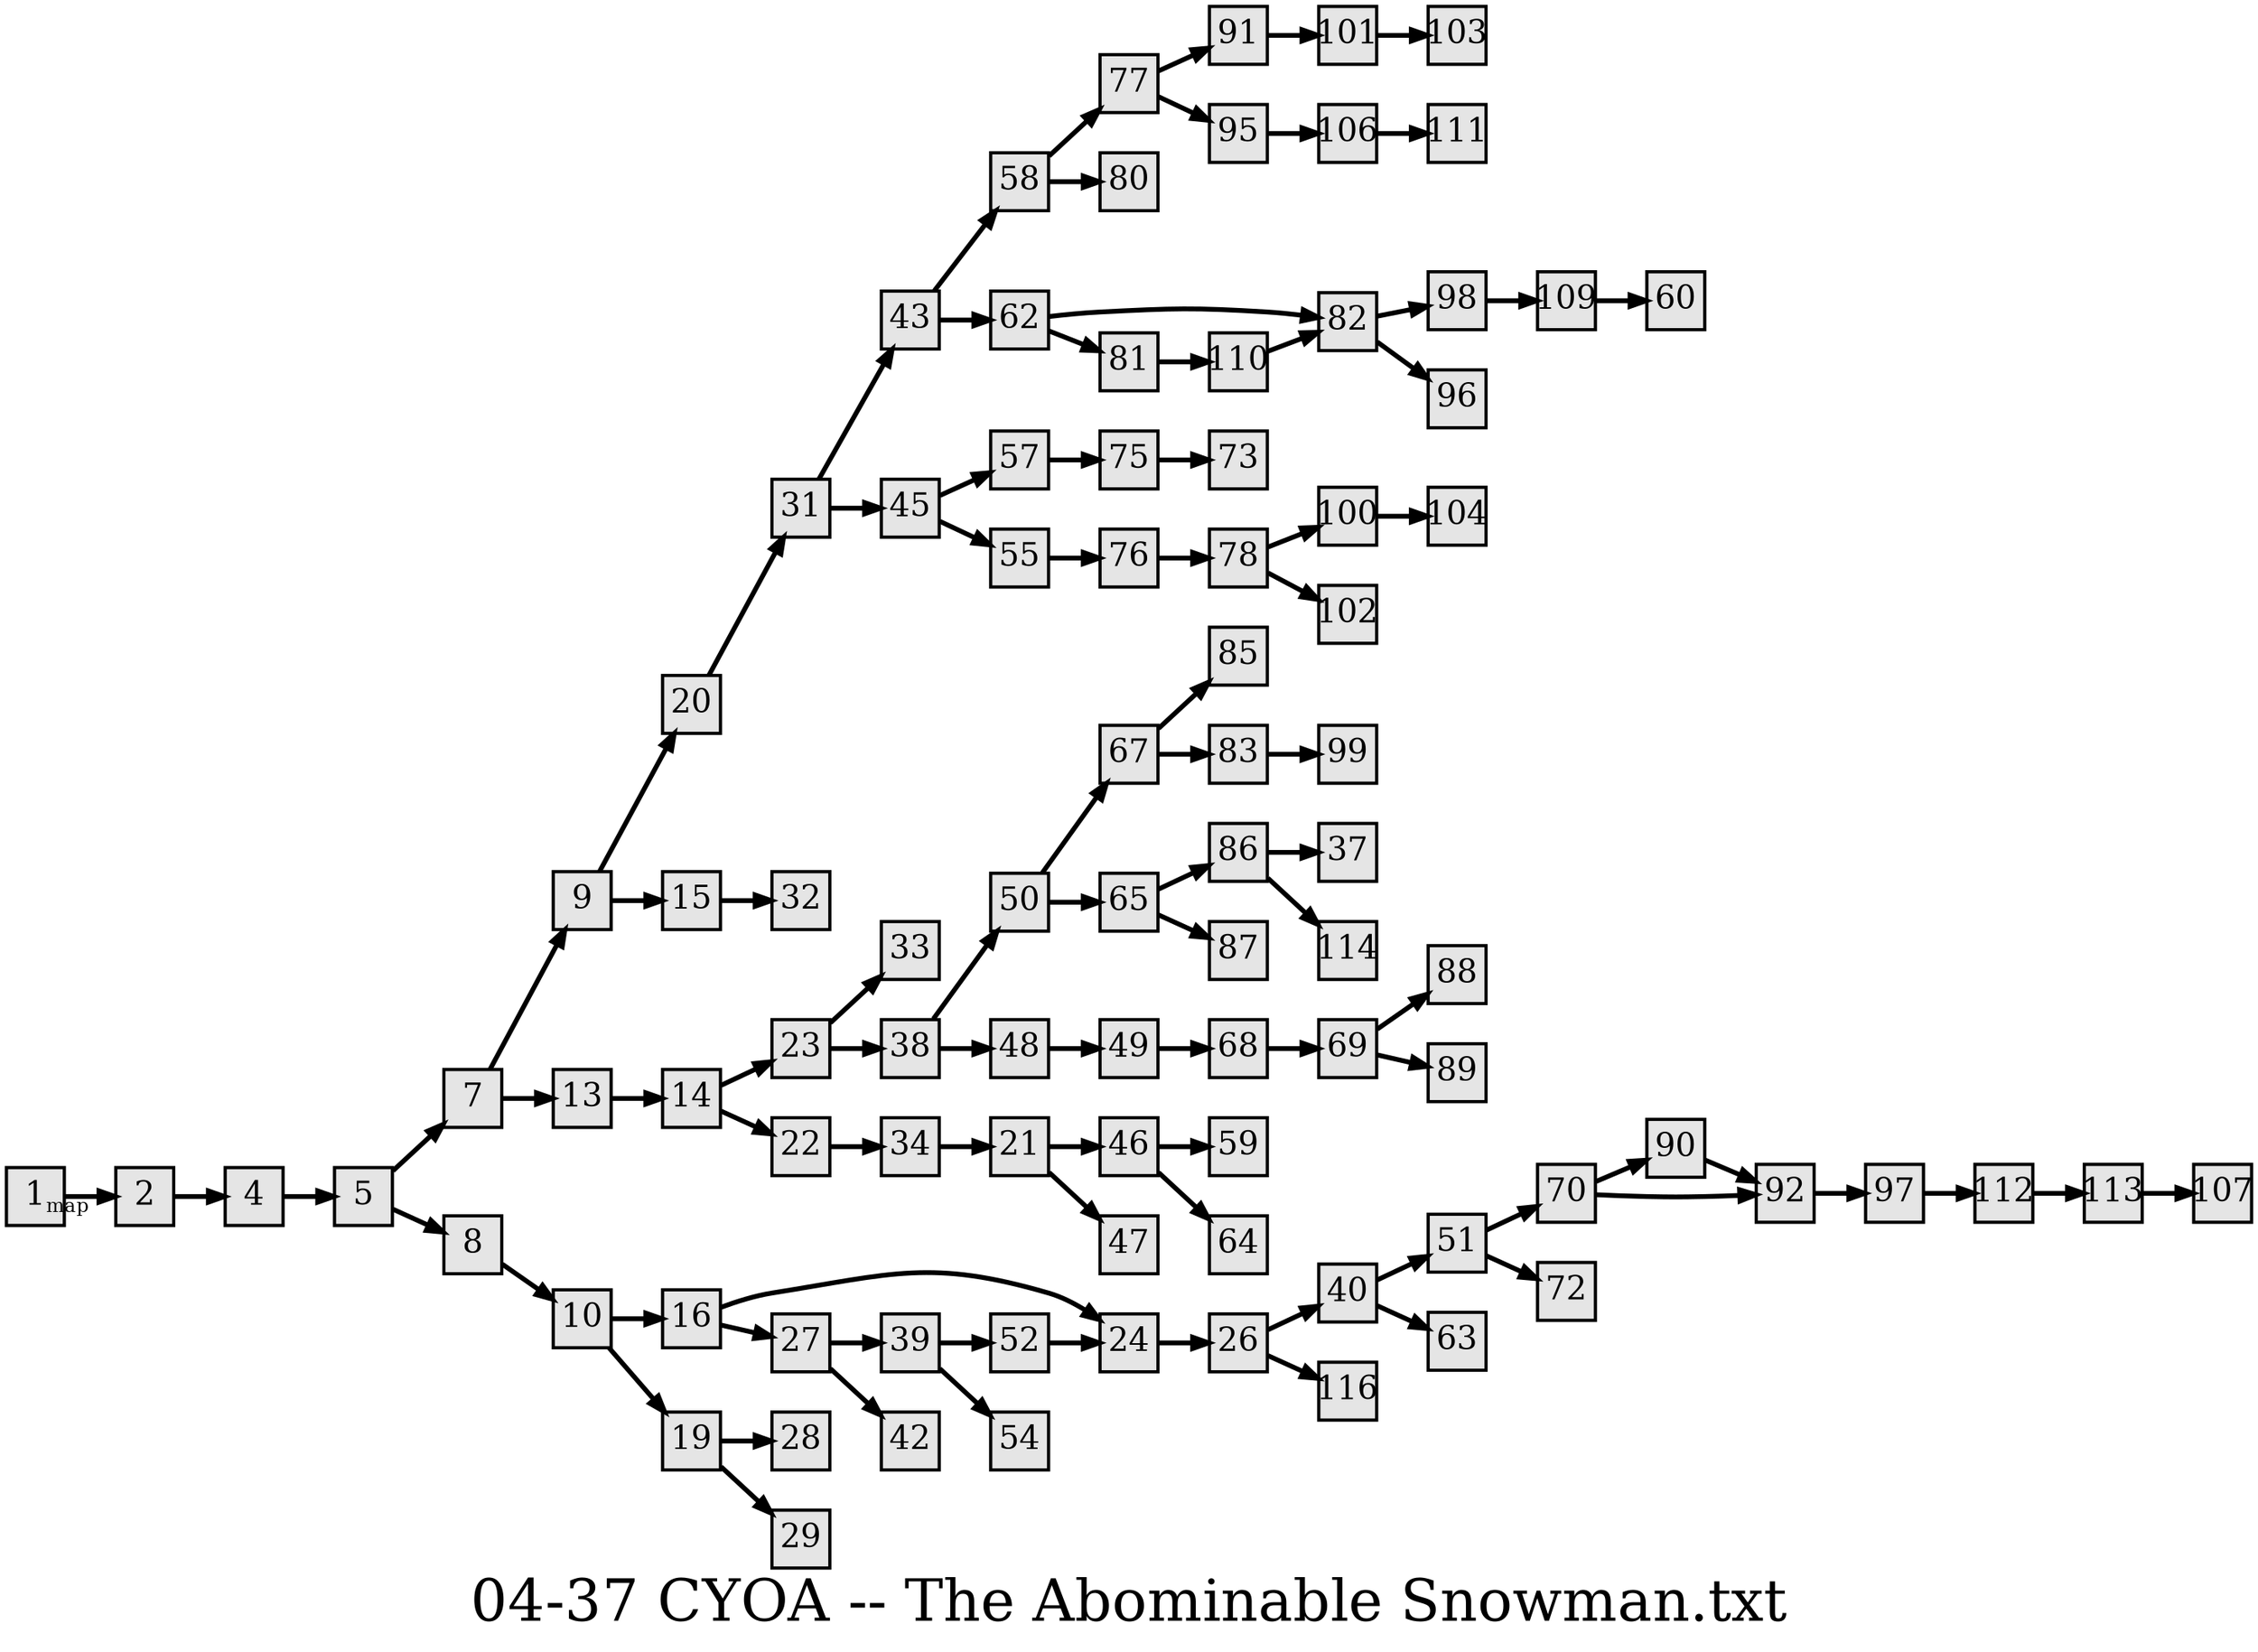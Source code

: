 digraph g{
  graph [ label="04-37 CYOA -- The Abominable Snowman.txt" rankdir=LR, ordering=out, fontsize=36, nodesep="0.35", ranksep="0.45"];
  node  [shape=rect, penwidth=2, fontsize=20, style=filled, fillcolor=grey90, margin="0,0", labelfloat=true, regular=true, fixedsize=true];
  edge  [labelfloat=true, penwidth=3, fontsize=12];

  1 -> 2	[ xlabel="map" ];
  2 -> 4;
  4 -> 5;
  5 -> 7;
  5 -> 8;
  7 -> 9;
  7 -> 13;
  8 -> 10;
  9 -> 20;
  9 -> 15;
  10 -> 16;
  10 -> 19;
  13 -> 14;
  14 -> 23;
  14 -> 22;
  15 -> 32;
  16 -> 24;
  16 -> 27;
  19 -> 28;
  19 -> 29;
  20 -> 31;
  21 -> 46;
  21 -> 47;
  22 -> 34;
  23 -> 33;
  23 -> 38;
  24 -> 26;
  26 -> 40;
  26 -> 116;
  27 -> 39;
  27 -> 42;
  31 -> 43;
  31 -> 45;
  34 -> 21;
  38 -> 50;
  38 -> 48;
  39 -> 52;
  39 -> 54;
  40 -> 51;
  40 -> 63;
  43 -> 58;
  43 -> 62;
  45 -> 57;
  45 -> 55;
  46 -> 59;
  46 -> 64;
  48 -> 49;
  49 -> 68;
  50 -> 67;
  50 -> 65;
  51 -> 70;
  51 -> 72;
  52 -> 24;
  55 -> 76;
  57 -> 75;
  58 -> 77;
  58 -> 80;
  62 -> 82;
  62 -> 81;
  65 -> 86;
  65 -> 87;
  67 -> 85;
  67 -> 83;
  68 -> 69;
  69 -> 88;
  69 -> 89;
  70 -> 90;
  70 -> 92;
  75 -> 73;
  76 -> 78;
  77 -> 91;
  77 -> 95;
  78 -> 100;
  78 -> 102;
  81 -> 110;
  82 -> 98;
  82 -> 96;
  83 -> 99;
  86 -> 37;
  86 -> 114;
  90 -> 92;
  91 -> 101;
  92 -> 97;
  95 -> 106;
  97 -> 112;
  98 -> 109;
  100 -> 104;
  101 -> 103;
  106 -> 111;
  109 -> 60;
  110 -> 82;
  112 -> 113;
  113 -> 107;
}

